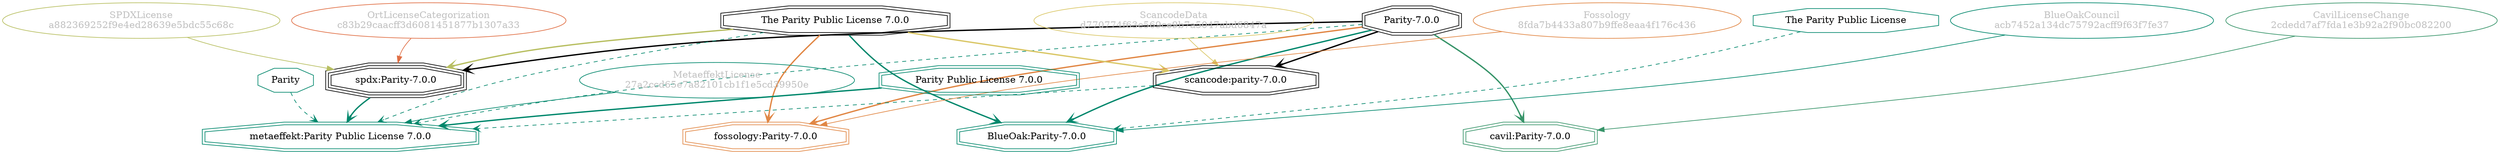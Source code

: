 strict digraph {
    node [shape=box];
    graph [splines=curved];
    3638 [label="SPDXLicense\na882369252f9e4ed28639e5bdc55c68c"
         ,fontcolor=gray
         ,color="#b8bf62"
         ,fillcolor="beige;1"
         ,shape=ellipse];
    3639 [label="spdx:Parity-7.0.0"
         ,shape=tripleoctagon];
    3640 [label="Parity-7.0.0"
         ,shape=doubleoctagon];
    3641 [label="The Parity Public License 7.0.0"
         ,shape=doubleoctagon];
    9249 [label="The Parity Public License"
         ,color="#00876c"
         ,shape=octagon];
    9251 [label="BlueOakCouncil\nacb7452a134dc75792acff9f63f7fe37"
         ,fontcolor=gray
         ,color="#00876c"
         ,fillcolor="beige;1"
         ,shape=ellipse];
    9252 [label="BlueOak:Parity-7.0.0"
         ,color="#00876c"
         ,shape=doubleoctagon];
    22080 [label="ScancodeData\nd770774f63e569ce9b7a5047abd6847a"
          ,fontcolor=gray
          ,color="#dac767"
          ,fillcolor="beige;1"
          ,shape=ellipse];
    22081 [label="scancode:parity-7.0.0"
          ,shape=doubleoctagon];
    28161 [label="Fossology\n8fda7b4433a807b9ffe8eaa4f176c436"
          ,fontcolor=gray
          ,color="#e18745"
          ,fillcolor="beige;1"
          ,shape=ellipse];
    28162 [label="fossology:Parity-7.0.0"
          ,color="#e18745"
          ,shape=doubleoctagon];
    35169 [label="OrtLicenseCategorization\nc83b29caacff3d6081451877b1307a33"
          ,fontcolor=gray
          ,color="#e06f45"
          ,fillcolor="beige;1"
          ,shape=ellipse];
    37390 [label="CavilLicenseChange\n2cdedd7af7fda1e3b92a2f90bc082200"
          ,fontcolor=gray
          ,color="#379469"
          ,fillcolor="beige;1"
          ,shape=ellipse];
    37391 [label="cavil:Parity-7.0.0"
          ,color="#379469"
          ,shape=doubleoctagon];
    47591 [label="MetaeffektLicense\n27a2ccd65e7a82101cb1f1e5cd39950e"
          ,fontcolor=gray
          ,color="#00876c"
          ,fillcolor="beige;1"
          ,shape=ellipse];
    47592 [label="metaeffekt:Parity Public License 7.0.0"
          ,color="#00876c"
          ,shape=doubleoctagon];
    47593 [label="Parity Public License 7.0.0"
          ,color="#00876c"
          ,shape=doubleoctagon];
    47594 [label=Parity
          ,color="#00876c"
          ,shape=octagon];
    3638 -> 3639 [weight=0.5
                 ,color="#b8bf62"];
    3639 -> 47592 [style=bold
                  ,arrowhead=vee
                  ,weight=0.7
                  ,color="#00876c"];
    3640 -> 3639 [style=bold
                 ,arrowhead=vee
                 ,weight=0.7];
    3640 -> 9252 [style=bold
                 ,arrowhead=vee
                 ,weight=0.7
                 ,color="#00876c"];
    3640 -> 22081 [style=bold
                  ,arrowhead=vee
                  ,weight=0.7];
    3640 -> 28162 [style=bold
                  ,arrowhead=vee
                  ,weight=0.7
                  ,color="#e18745"];
    3640 -> 37391 [style=bold
                  ,arrowhead=vee
                  ,weight=0.7
                  ,color="#379469"];
    3640 -> 37391 [style=bold
                  ,arrowhead=vee
                  ,weight=0.7
                  ,color="#379469"];
    3640 -> 47592 [style=dashed
                  ,arrowhead=vee
                  ,weight=0.5
                  ,color="#00876c"];
    3641 -> 3639 [style=bold
                 ,arrowhead=vee
                 ,weight=0.7
                 ,color="#b8bf62"];
    3641 -> 9252 [style=bold
                 ,arrowhead=vee
                 ,weight=0.7
                 ,color="#00876c"];
    3641 -> 22081 [style=bold
                  ,arrowhead=vee
                  ,weight=0.7
                  ,color="#dac767"];
    3641 -> 28162 [style=bold
                  ,arrowhead=vee
                  ,weight=0.7
                  ,color="#e18745"];
    3641 -> 47592 [style=dashed
                  ,arrowhead=vee
                  ,weight=0.5
                  ,color="#00876c"];
    9249 -> 9252 [style=dashed
                 ,arrowhead=vee
                 ,weight=0.5
                 ,color="#00876c"];
    9251 -> 9252 [weight=0.5
                 ,color="#00876c"];
    22080 -> 22081 [weight=0.5
                   ,color="#dac767"];
    22081 -> 47592 [style=dashed
                   ,arrowhead=vee
                   ,weight=0.5
                   ,color="#00876c"];
    28161 -> 28162 [weight=0.5
                   ,color="#e18745"];
    35169 -> 3639 [weight=0.5
                  ,color="#e06f45"];
    37390 -> 37391 [weight=0.5
                   ,color="#379469"];
    47591 -> 47592 [weight=0.5
                   ,color="#00876c"];
    47593 -> 47592 [style=bold
                   ,arrowhead=vee
                   ,weight=0.7
                   ,color="#00876c"];
    47594 -> 47592 [style=dashed
                   ,arrowhead=vee
                   ,weight=0.5
                   ,color="#00876c"];
}
